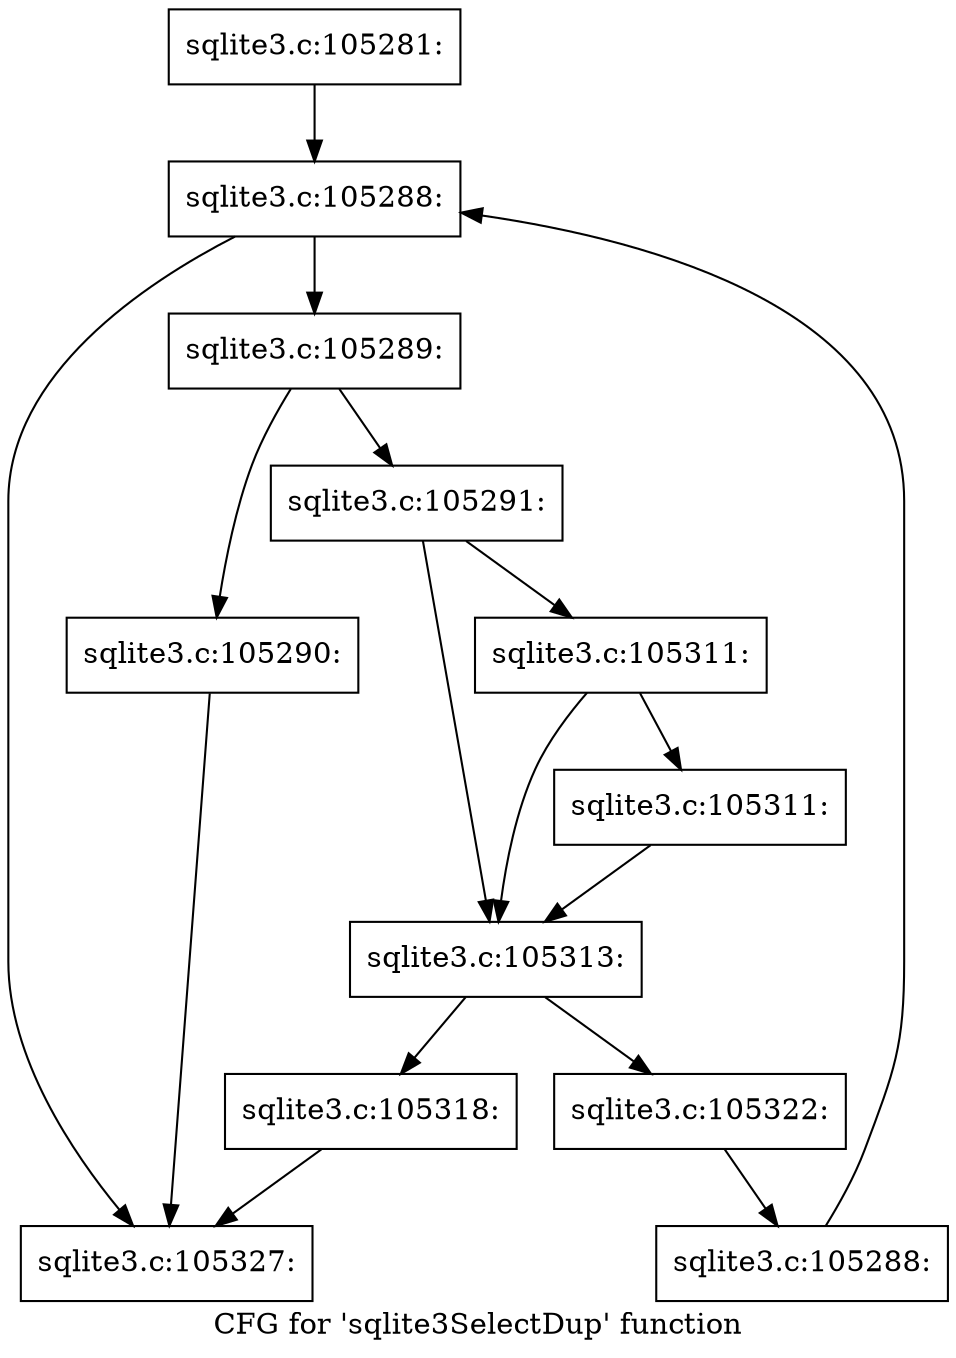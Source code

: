 digraph "CFG for 'sqlite3SelectDup' function" {
	label="CFG for 'sqlite3SelectDup' function";

	Node0x55c0f8ca3030 [shape=record,label="{sqlite3.c:105281:}"];
	Node0x55c0f8ca3030 -> Node0x55c0f7333530;
	Node0x55c0f7333530 [shape=record,label="{sqlite3.c:105288:}"];
	Node0x55c0f7333530 -> Node0x55c0f7333750;
	Node0x55c0f7333530 -> Node0x55c0f7333310;
	Node0x55c0f7333750 [shape=record,label="{sqlite3.c:105289:}"];
	Node0x55c0f7333750 -> Node0x55c0f7334040;
	Node0x55c0f7333750 -> Node0x55c0f7334090;
	Node0x55c0f7334040 [shape=record,label="{sqlite3.c:105290:}"];
	Node0x55c0f7334040 -> Node0x55c0f7333310;
	Node0x55c0f7334090 [shape=record,label="{sqlite3.c:105291:}"];
	Node0x55c0f7334090 -> Node0x55c0f5f0b760;
	Node0x55c0f7334090 -> Node0x55c0f5f0b5d0;
	Node0x55c0f5f0b760 [shape=record,label="{sqlite3.c:105311:}"];
	Node0x55c0f5f0b760 -> Node0x55c0f67d1320;
	Node0x55c0f5f0b760 -> Node0x55c0f5f0b5d0;
	Node0x55c0f67d1320 [shape=record,label="{sqlite3.c:105311:}"];
	Node0x55c0f67d1320 -> Node0x55c0f5f0b5d0;
	Node0x55c0f5f0b5d0 [shape=record,label="{sqlite3.c:105313:}"];
	Node0x55c0f5f0b5d0 -> Node0x55c0f5f0b6c0;
	Node0x55c0f5f0b5d0 -> Node0x55c0f5f0bc80;
	Node0x55c0f5f0b6c0 [shape=record,label="{sqlite3.c:105318:}"];
	Node0x55c0f5f0b6c0 -> Node0x55c0f7333310;
	Node0x55c0f5f0bc80 [shape=record,label="{sqlite3.c:105322:}"];
	Node0x55c0f5f0bc80 -> Node0x55c0f73336c0;
	Node0x55c0f73336c0 [shape=record,label="{sqlite3.c:105288:}"];
	Node0x55c0f73336c0 -> Node0x55c0f7333530;
	Node0x55c0f7333310 [shape=record,label="{sqlite3.c:105327:}"];
}
